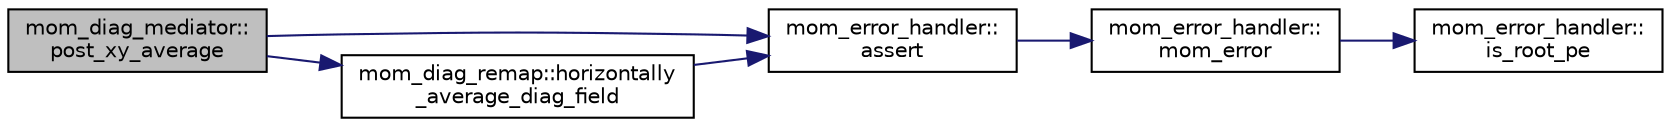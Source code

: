 digraph "mom_diag_mediator::post_xy_average"
{
 // INTERACTIVE_SVG=YES
 // LATEX_PDF_SIZE
  edge [fontname="Helvetica",fontsize="10",labelfontname="Helvetica",labelfontsize="10"];
  node [fontname="Helvetica",fontsize="10",shape=record];
  rankdir="LR";
  Node1 [label="mom_diag_mediator::\lpost_xy_average",height=0.2,width=0.4,color="black", fillcolor="grey75", style="filled", fontcolor="black",tooltip="Post the horizontally area-averaged diagnostic."];
  Node1 -> Node2 [color="midnightblue",fontsize="10",style="solid",fontname="Helvetica"];
  Node2 [label="mom_error_handler::\lassert",height=0.2,width=0.4,color="black", fillcolor="white", style="filled",URL="$namespacemom__error__handler.html#a33bcd190d460095104954f2e654f9fe6",tooltip="Issues a FATAL error if the assertion fails, i.e. the first argument is false."];
  Node2 -> Node3 [color="midnightblue",fontsize="10",style="solid",fontname="Helvetica"];
  Node3 [label="mom_error_handler::\lmom_error",height=0.2,width=0.4,color="black", fillcolor="white", style="filled",URL="$namespacemom__error__handler.html#a460cfb79a06c29fc249952c2a3710d67",tooltip="This provides a convenient interface for writing an mpp_error message with run-time filter based on a..."];
  Node3 -> Node4 [color="midnightblue",fontsize="10",style="solid",fontname="Helvetica"];
  Node4 [label="mom_error_handler::\lis_root_pe",height=0.2,width=0.4,color="black", fillcolor="white", style="filled",URL="$namespacemom__error__handler.html#ad5f00a53059c72fe2332d1436c80ca71",tooltip="This returns .true. if the current PE is the root PE."];
  Node1 -> Node5 [color="midnightblue",fontsize="10",style="solid",fontname="Helvetica"];
  Node5 [label="mom_diag_remap::horizontally\l_average_diag_field",height=0.2,width=0.4,color="black", fillcolor="white", style="filled",URL="$namespacemom__diag__remap.html#abefc54b57db0b1d275dfd5e0e757ee32",tooltip="Horizontally average field."];
  Node5 -> Node2 [color="midnightblue",fontsize="10",style="solid",fontname="Helvetica"];
}
